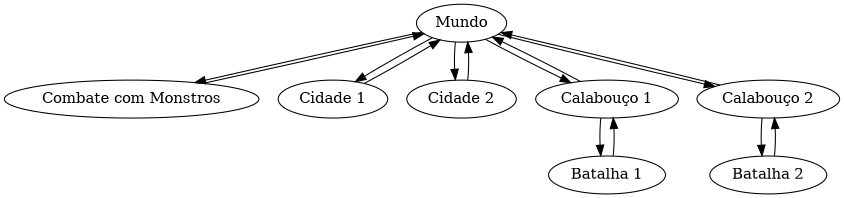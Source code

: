 digraph{
        size="5.625,9.375!"
	"Mundo" -> "Combate com Monstros";
	"Combate com Monstros" -> "Mundo";
	"Mundo" -> "Cidade 1";
	"Cidade 1" -> "Mundo";
	"Mundo" -> "Cidade 2";
	"Cidade 2" -> "Mundo";
	"Mundo" -> "Calabouço 1";
	"Calabouço 1" -> "Batalha 1";
	"Batalha 1" -> "Calabouço 1";
	"Calabouço 1" -> "Mundo";
	"Mundo" -> "Calabouço 2";
	"Calabouço 2" -> "Batalha 2";
	"Batalha 2" -> "Calabouço 2";
	"Calabouço 2" -> "Mundo";
}